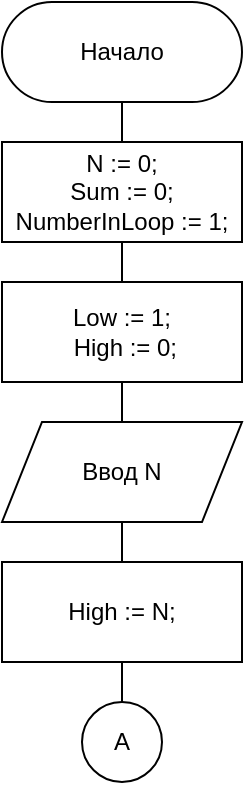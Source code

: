 <mxfile version="21.7.5" type="device" pages="2">
  <diagram name="Page-1" id="JdXEqXWLKC85ZZA9uaXU">
    <mxGraphModel dx="830" dy="450" grid="1" gridSize="10" guides="1" tooltips="1" connect="1" arrows="1" fold="1" page="1" pageScale="1" pageWidth="827" pageHeight="1169" math="0" shadow="0">
      <root>
        <mxCell id="0" />
        <mxCell id="1" parent="0" />
        <mxCell id="BT_pD9zk_FQ_WsI9VL0k-18" style="edgeStyle=orthogonalEdgeStyle;rounded=0;orthogonalLoop=1;jettySize=auto;html=1;exitX=0.5;exitY=1;exitDx=0;exitDy=0;entryX=0.5;entryY=0;entryDx=0;entryDy=0;endArrow=none;endFill=0;" parent="1" source="BT_pD9zk_FQ_WsI9VL0k-11" edge="1">
          <mxGeometry relative="1" as="geometry">
            <mxPoint x="420" y="150" as="targetPoint" />
          </mxGeometry>
        </mxCell>
        <mxCell id="BT_pD9zk_FQ_WsI9VL0k-11" value="Начало" style="rounded=1;whiteSpace=wrap;html=1;glass=0;shadow=0;arcSize=50;" parent="1" vertex="1">
          <mxGeometry x="360" y="80" width="120" height="50" as="geometry" />
        </mxCell>
        <mxCell id="BT_pD9zk_FQ_WsI9VL0k-19" style="edgeStyle=orthogonalEdgeStyle;rounded=0;orthogonalLoop=1;jettySize=auto;html=1;exitX=0.5;exitY=1;exitDx=0;exitDy=0;entryX=0.5;entryY=0;entryDx=0;entryDy=0;endArrow=none;endFill=0;" parent="1" target="BT_pD9zk_FQ_WsI9VL0k-17" edge="1">
          <mxGeometry relative="1" as="geometry">
            <mxPoint x="420" y="270" as="sourcePoint" />
          </mxGeometry>
        </mxCell>
        <mxCell id="TQRkU8AGElYEcV9vLXNm-2" style="edgeStyle=orthogonalEdgeStyle;rounded=0;orthogonalLoop=1;jettySize=auto;html=1;entryX=0.5;entryY=0;entryDx=0;entryDy=0;endArrow=none;endFill=0;" parent="1" source="BT_pD9zk_FQ_WsI9VL0k-17" target="TQRkU8AGElYEcV9vLXNm-1" edge="1">
          <mxGeometry relative="1" as="geometry" />
        </mxCell>
        <mxCell id="BT_pD9zk_FQ_WsI9VL0k-17" value="Ввод N" style="shape=parallelogram;perimeter=parallelogramPerimeter;whiteSpace=wrap;html=1;fixedSize=1;" parent="1" vertex="1">
          <mxGeometry x="360" y="290" width="120" height="50" as="geometry" />
        </mxCell>
        <mxCell id="eaBBMcpNrd400QjQ1bpR-2" style="edgeStyle=orthogonalEdgeStyle;rounded=0;orthogonalLoop=1;jettySize=auto;html=1;entryX=0.5;entryY=0;entryDx=0;entryDy=0;endArrow=none;endFill=0;" edge="1" parent="1" source="srZ-Jgqwcyv4Y-StaCKT-1" target="eaBBMcpNrd400QjQ1bpR-1">
          <mxGeometry relative="1" as="geometry" />
        </mxCell>
        <mxCell id="srZ-Jgqwcyv4Y-StaCKT-1" value="N := 0;&lt;br&gt;Sum := 0;&lt;br&gt;NumberInLoop := 1;" style="rounded=0;whiteSpace=wrap;html=1;" parent="1" vertex="1">
          <mxGeometry x="360" y="150" width="120" height="50" as="geometry" />
        </mxCell>
        <mxCell id="TQRkU8AGElYEcV9vLXNm-3" style="edgeStyle=orthogonalEdgeStyle;rounded=0;orthogonalLoop=1;jettySize=auto;html=1;entryX=0.5;entryY=0;entryDx=0;entryDy=0;endArrow=none;endFill=0;" parent="1" source="TQRkU8AGElYEcV9vLXNm-1" edge="1">
          <mxGeometry relative="1" as="geometry">
            <mxPoint x="420" y="430" as="targetPoint" />
          </mxGeometry>
        </mxCell>
        <mxCell id="TQRkU8AGElYEcV9vLXNm-1" value="High := N;" style="rounded=0;whiteSpace=wrap;html=1;" parent="1" vertex="1">
          <mxGeometry x="360" y="360" width="120" height="50" as="geometry" />
        </mxCell>
        <mxCell id="aoLVoWJ23YVqk_wifeof-1" value="A" style="ellipse;whiteSpace=wrap;html=1;aspect=fixed;" parent="1" vertex="1">
          <mxGeometry x="400" y="430" width="40" height="40" as="geometry" />
        </mxCell>
        <mxCell id="eaBBMcpNrd400QjQ1bpR-1" value="Low := 1;&lt;br&gt;&amp;nbsp;High := 0;" style="rounded=0;whiteSpace=wrap;html=1;" vertex="1" parent="1">
          <mxGeometry x="360" y="220" width="120" height="50" as="geometry" />
        </mxCell>
      </root>
    </mxGraphModel>
  </diagram>
  <diagram id="3yRBwdSIYEicfRjF_505" name="Page-2">
    <mxGraphModel dx="830" dy="450" grid="1" gridSize="10" guides="1" tooltips="1" connect="1" arrows="1" fold="1" page="1" pageScale="1" pageWidth="827" pageHeight="1169" math="0" shadow="0">
      <root>
        <mxCell id="0" />
        <mxCell id="1" parent="0" />
        <mxCell id="LTyEZzisa3DiOGPQO1N8-1" value="" style="shape=loopLimit;rotation=-180;size=20;rounded=0;allowArrows=1;connectable=1;html=1;direction=east;container=0;fontColor=default;labelBorderColor=none;whiteSpace=wrap;spacing=2;spacingTop=0;" vertex="1" parent="1">
          <mxGeometry x="320" y="540" width="120" height="50" as="geometry">
            <mxRectangle x="450" y="510" width="40" height="30" as="alternateBounds" />
          </mxGeometry>
        </mxCell>
        <mxCell id="LTyEZzisa3DiOGPQO1N8-2" style="edgeStyle=orthogonalEdgeStyle;rounded=0;orthogonalLoop=1;jettySize=auto;html=1;exitX=0.5;exitY=1;exitDx=0;exitDy=0;entryX=0.5;entryY=0;entryDx=0;entryDy=0;endArrow=none;endFill=0;" edge="1" parent="1" source="LTyEZzisa3DiOGPQO1N8-3">
          <mxGeometry relative="1" as="geometry">
            <mxPoint x="380" y="200" as="targetPoint" />
            <mxPoint x="380" y="180" as="sourcePoint" />
          </mxGeometry>
        </mxCell>
        <mxCell id="LTyEZzisa3DiOGPQO1N8-3" value="A1&lt;br&gt;Low := 1 до N" style="shape=loopLimit;whiteSpace=wrap;html=1;" vertex="1" parent="1">
          <mxGeometry x="320" y="130" width="120" height="50" as="geometry" />
        </mxCell>
        <mxCell id="LTyEZzisa3DiOGPQO1N8-4" style="edgeStyle=orthogonalEdgeStyle;rounded=0;orthogonalLoop=1;jettySize=auto;html=1;endArrow=none;endFill=0;" edge="1" parent="1" source="LTyEZzisa3DiOGPQO1N8-5">
          <mxGeometry relative="1" as="geometry">
            <mxPoint x="380" y="610" as="targetPoint" />
          </mxGeometry>
        </mxCell>
        <mxCell id="LTyEZzisa3DiOGPQO1N8-5" value="Low&lt;br&gt;A1" style="text;html=1;strokeColor=none;fillColor=none;align=center;verticalAlign=middle;whiteSpace=wrap;rounded=0;" vertex="1" parent="1">
          <mxGeometry x="340" y="540" width="80" height="50" as="geometry" />
        </mxCell>
        <mxCell id="LTyEZzisa3DiOGPQO1N8-6" style="edgeStyle=orthogonalEdgeStyle;rounded=0;orthogonalLoop=1;jettySize=auto;html=1;exitX=1;exitY=0.5;exitDx=0;exitDy=0;entryX=0.5;entryY=0;entryDx=0;entryDy=0;endArrow=none;endFill=0;" edge="1" parent="1" source="LTyEZzisa3DiOGPQO1N8-8">
          <mxGeometry relative="1" as="geometry">
            <mxPoint x="560" y="360" as="targetPoint" />
          </mxGeometry>
        </mxCell>
        <mxCell id="LTyEZzisa3DiOGPQO1N8-7" style="edgeStyle=orthogonalEdgeStyle;rounded=0;orthogonalLoop=1;jettySize=auto;html=1;entryX=0.5;entryY=0;entryDx=0;entryDy=0;endArrow=none;endFill=0;" edge="1" parent="1" source="LTyEZzisa3DiOGPQO1N8-8" target="LTyEZzisa3DiOGPQO1N8-20">
          <mxGeometry relative="1" as="geometry" />
        </mxCell>
        <mxCell id="LTyEZzisa3DiOGPQO1N8-8" value="Low Mod 2 &amp;lt;&amp;gt; 0" style="rhombus;whiteSpace=wrap;html=1;" vertex="1" parent="1">
          <mxGeometry x="320" y="270" width="120" height="50" as="geometry" />
        </mxCell>
        <mxCell id="LTyEZzisa3DiOGPQO1N8-9" value="Sum := Sum - NumberInLoop;" style="rounded=0;whiteSpace=wrap;html=1;" vertex="1" parent="1">
          <mxGeometry x="500" y="360" width="120" height="50" as="geometry" />
        </mxCell>
        <mxCell id="LTyEZzisa3DiOGPQO1N8-10" style="edgeStyle=orthogonalEdgeStyle;rounded=0;orthogonalLoop=1;jettySize=auto;html=1;exitX=0.5;exitY=1;exitDx=0;exitDy=0;entryX=0.5;entryY=0;entryDx=0;entryDy=0;endArrow=none;endFill=0;" edge="1" parent="1" source="LTyEZzisa3DiOGPQO1N8-11" target="LTyEZzisa3DiOGPQO1N8-5">
          <mxGeometry relative="1" as="geometry" />
        </mxCell>
        <mxCell id="LTyEZzisa3DiOGPQO1N8-11" value="Sum := Sum + NumberInLoop;" style="rounded=0;whiteSpace=wrap;html=1;" vertex="1" parent="1">
          <mxGeometry x="320" y="470" width="120" height="50" as="geometry" />
        </mxCell>
        <mxCell id="LTyEZzisa3DiOGPQO1N8-12" value="Да" style="text;html=1;align=center;verticalAlign=middle;resizable=0;points=[];autosize=1;strokeColor=none;fillColor=none;" vertex="1" parent="1">
          <mxGeometry x="440" y="270" width="40" height="30" as="geometry" />
        </mxCell>
        <mxCell id="LTyEZzisa3DiOGPQO1N8-13" value="Нет" style="text;html=1;align=center;verticalAlign=middle;resizable=0;points=[];autosize=1;strokeColor=none;fillColor=none;" vertex="1" parent="1">
          <mxGeometry x="340" y="320" width="40" height="30" as="geometry" />
        </mxCell>
        <mxCell id="LTyEZzisa3DiOGPQO1N8-14" style="edgeStyle=orthogonalEdgeStyle;rounded=0;orthogonalLoop=1;jettySize=auto;html=1;endArrow=none;endFill=0;" edge="1" parent="1" source="LTyEZzisa3DiOGPQO1N8-15">
          <mxGeometry relative="1" as="geometry">
            <mxPoint x="380" y="680" as="targetPoint" />
          </mxGeometry>
        </mxCell>
        <mxCell id="LTyEZzisa3DiOGPQO1N8-15" value="Вывести Sum" style="shape=parallelogram;perimeter=parallelogramPerimeter;whiteSpace=wrap;html=1;fixedSize=1;" vertex="1" parent="1">
          <mxGeometry x="320" y="610" width="120" height="50" as="geometry" />
        </mxCell>
        <mxCell id="LTyEZzisa3DiOGPQO1N8-16" value="Конец" style="rounded=1;whiteSpace=wrap;html=1;glass=0;shadow=0;arcSize=48;" vertex="1" parent="1">
          <mxGeometry x="320" y="680" width="120" height="50" as="geometry" />
        </mxCell>
        <mxCell id="LTyEZzisa3DiOGPQO1N8-17" style="edgeStyle=orthogonalEdgeStyle;rounded=0;orthogonalLoop=1;jettySize=auto;html=1;entryX=0.5;entryY=0;entryDx=0;entryDy=0;endArrow=none;endFill=0;" edge="1" parent="1" source="LTyEZzisa3DiOGPQO1N8-18" target="LTyEZzisa3DiOGPQO1N8-8">
          <mxGeometry relative="1" as="geometry" />
        </mxCell>
        <mxCell id="LTyEZzisa3DiOGPQO1N8-18" value="NumberInLoop := NumberInLoop * 2;" style="rounded=0;whiteSpace=wrap;html=1;" vertex="1" parent="1">
          <mxGeometry x="320" y="200" width="120" height="50" as="geometry" />
        </mxCell>
        <mxCell id="LTyEZzisa3DiOGPQO1N8-19" style="edgeStyle=orthogonalEdgeStyle;rounded=0;orthogonalLoop=1;jettySize=auto;html=1;endArrow=none;endFill=0;entryX=0.5;entryY=0;entryDx=0;entryDy=0;" edge="1" parent="1" source="LTyEZzisa3DiOGPQO1N8-20" target="LTyEZzisa3DiOGPQO1N8-11">
          <mxGeometry relative="1" as="geometry">
            <mxPoint x="380" y="480" as="targetPoint" />
          </mxGeometry>
        </mxCell>
        <mxCell id="LTyEZzisa3DiOGPQO1N8-20" value="Sum := Sum + NumberInLoop;" style="rounded=0;whiteSpace=wrap;html=1;" vertex="1" parent="1">
          <mxGeometry x="320" y="360" width="120" height="50" as="geometry" />
        </mxCell>
        <mxCell id="LTyEZzisa3DiOGPQO1N8-21" value="" style="endArrow=classic;html=1;rounded=0;exitX=0.5;exitY=1;exitDx=0;exitDy=0;" edge="1" parent="1">
          <mxGeometry width="50" height="50" relative="1" as="geometry">
            <mxPoint x="560" y="410" as="sourcePoint" />
            <mxPoint x="380" y="450" as="targetPoint" />
            <Array as="points">
              <mxPoint x="560" y="450" />
            </Array>
          </mxGeometry>
        </mxCell>
        <mxCell id="LTyEZzisa3DiOGPQO1N8-23" style="edgeStyle=orthogonalEdgeStyle;rounded=0;orthogonalLoop=1;jettySize=auto;html=1;entryX=0.5;entryY=0;entryDx=0;entryDy=0;endArrow=none;endFill=0;" edge="1" parent="1" source="LTyEZzisa3DiOGPQO1N8-22" target="LTyEZzisa3DiOGPQO1N8-3">
          <mxGeometry relative="1" as="geometry" />
        </mxCell>
        <mxCell id="LTyEZzisa3DiOGPQO1N8-22" value="A" style="ellipse;whiteSpace=wrap;html=1;aspect=fixed;" vertex="1" parent="1">
          <mxGeometry x="360" y="70" width="40" height="40" as="geometry" />
        </mxCell>
      </root>
    </mxGraphModel>
  </diagram>
</mxfile>
